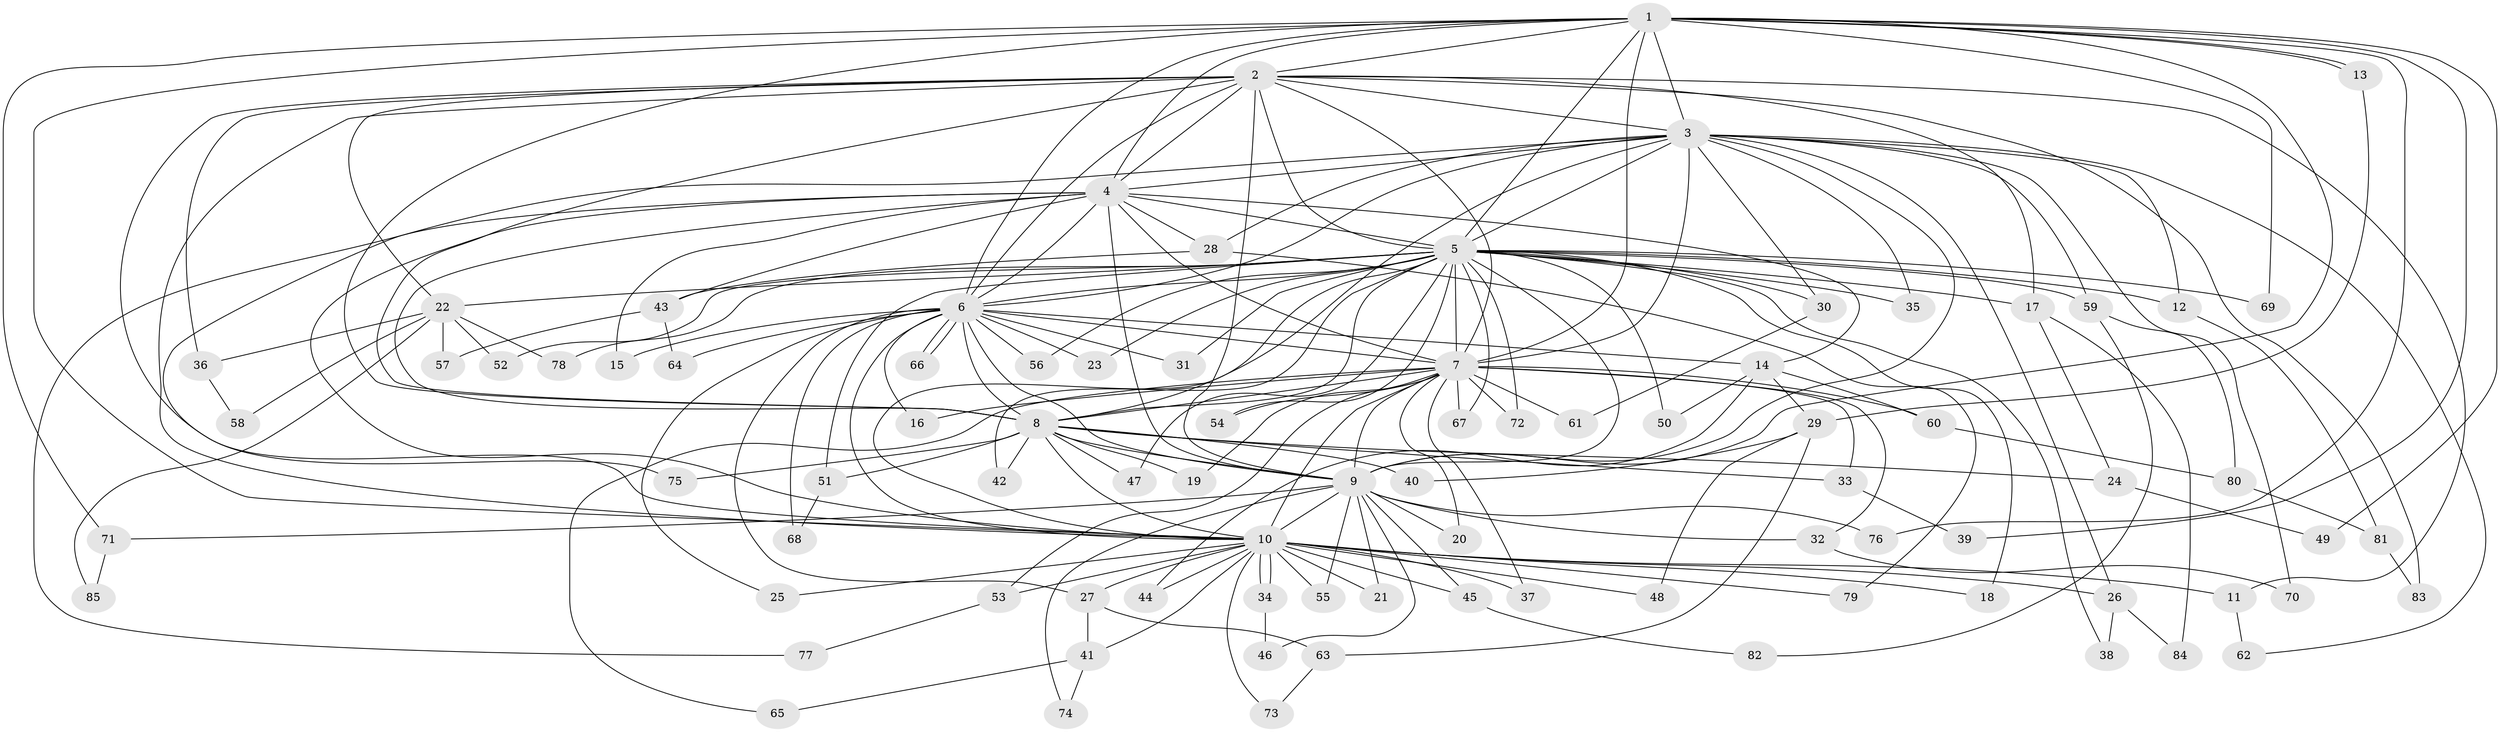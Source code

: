 // coarse degree distribution, {15: 0.03125, 16: 0.03125, 14: 0.015625, 26: 0.015625, 20: 0.015625, 21: 0.015625, 17: 0.015625, 24: 0.015625, 3: 0.1875, 7: 0.015625, 2: 0.5, 5: 0.046875, 6: 0.015625, 4: 0.078125}
// Generated by graph-tools (version 1.1) at 2025/51/02/27/25 19:51:50]
// undirected, 85 vertices, 195 edges
graph export_dot {
graph [start="1"]
  node [color=gray90,style=filled];
  1;
  2;
  3;
  4;
  5;
  6;
  7;
  8;
  9;
  10;
  11;
  12;
  13;
  14;
  15;
  16;
  17;
  18;
  19;
  20;
  21;
  22;
  23;
  24;
  25;
  26;
  27;
  28;
  29;
  30;
  31;
  32;
  33;
  34;
  35;
  36;
  37;
  38;
  39;
  40;
  41;
  42;
  43;
  44;
  45;
  46;
  47;
  48;
  49;
  50;
  51;
  52;
  53;
  54;
  55;
  56;
  57;
  58;
  59;
  60;
  61;
  62;
  63;
  64;
  65;
  66;
  67;
  68;
  69;
  70;
  71;
  72;
  73;
  74;
  75;
  76;
  77;
  78;
  79;
  80;
  81;
  82;
  83;
  84;
  85;
  1 -- 2;
  1 -- 3;
  1 -- 4;
  1 -- 5;
  1 -- 6;
  1 -- 7;
  1 -- 8;
  1 -- 9;
  1 -- 10;
  1 -- 13;
  1 -- 13;
  1 -- 39;
  1 -- 49;
  1 -- 69;
  1 -- 71;
  1 -- 76;
  2 -- 3;
  2 -- 4;
  2 -- 5;
  2 -- 6;
  2 -- 7;
  2 -- 8;
  2 -- 9;
  2 -- 10;
  2 -- 11;
  2 -- 17;
  2 -- 22;
  2 -- 36;
  2 -- 75;
  2 -- 83;
  3 -- 4;
  3 -- 5;
  3 -- 6;
  3 -- 7;
  3 -- 8;
  3 -- 9;
  3 -- 10;
  3 -- 12;
  3 -- 26;
  3 -- 28;
  3 -- 30;
  3 -- 35;
  3 -- 59;
  3 -- 62;
  3 -- 70;
  4 -- 5;
  4 -- 6;
  4 -- 7;
  4 -- 8;
  4 -- 9;
  4 -- 10;
  4 -- 14;
  4 -- 15;
  4 -- 28;
  4 -- 43;
  4 -- 77;
  5 -- 6;
  5 -- 7;
  5 -- 8;
  5 -- 9;
  5 -- 10;
  5 -- 12;
  5 -- 17;
  5 -- 18;
  5 -- 22;
  5 -- 23;
  5 -- 30;
  5 -- 31;
  5 -- 35;
  5 -- 38;
  5 -- 42;
  5 -- 47;
  5 -- 50;
  5 -- 51;
  5 -- 52;
  5 -- 54;
  5 -- 56;
  5 -- 59;
  5 -- 67;
  5 -- 69;
  5 -- 72;
  5 -- 78;
  6 -- 7;
  6 -- 8;
  6 -- 9;
  6 -- 10;
  6 -- 14;
  6 -- 15;
  6 -- 16;
  6 -- 23;
  6 -- 25;
  6 -- 27;
  6 -- 31;
  6 -- 56;
  6 -- 64;
  6 -- 66;
  6 -- 66;
  6 -- 68;
  7 -- 8;
  7 -- 9;
  7 -- 10;
  7 -- 16;
  7 -- 19;
  7 -- 20;
  7 -- 32;
  7 -- 33;
  7 -- 37;
  7 -- 53;
  7 -- 54;
  7 -- 60;
  7 -- 61;
  7 -- 65;
  7 -- 67;
  7 -- 72;
  8 -- 9;
  8 -- 10;
  8 -- 19;
  8 -- 24;
  8 -- 33;
  8 -- 40;
  8 -- 42;
  8 -- 47;
  8 -- 51;
  8 -- 75;
  9 -- 10;
  9 -- 20;
  9 -- 21;
  9 -- 32;
  9 -- 45;
  9 -- 46;
  9 -- 55;
  9 -- 71;
  9 -- 74;
  9 -- 76;
  10 -- 11;
  10 -- 18;
  10 -- 21;
  10 -- 25;
  10 -- 26;
  10 -- 27;
  10 -- 34;
  10 -- 34;
  10 -- 37;
  10 -- 41;
  10 -- 44;
  10 -- 45;
  10 -- 48;
  10 -- 53;
  10 -- 55;
  10 -- 73;
  10 -- 79;
  11 -- 62;
  12 -- 81;
  13 -- 29;
  14 -- 29;
  14 -- 44;
  14 -- 50;
  14 -- 60;
  17 -- 24;
  17 -- 84;
  22 -- 36;
  22 -- 52;
  22 -- 57;
  22 -- 58;
  22 -- 78;
  22 -- 85;
  24 -- 49;
  26 -- 38;
  26 -- 84;
  27 -- 41;
  27 -- 63;
  28 -- 43;
  28 -- 79;
  29 -- 40;
  29 -- 48;
  29 -- 63;
  30 -- 61;
  32 -- 70;
  33 -- 39;
  34 -- 46;
  36 -- 58;
  41 -- 65;
  41 -- 74;
  43 -- 57;
  43 -- 64;
  45 -- 82;
  51 -- 68;
  53 -- 77;
  59 -- 80;
  59 -- 82;
  60 -- 80;
  63 -- 73;
  71 -- 85;
  80 -- 81;
  81 -- 83;
}
